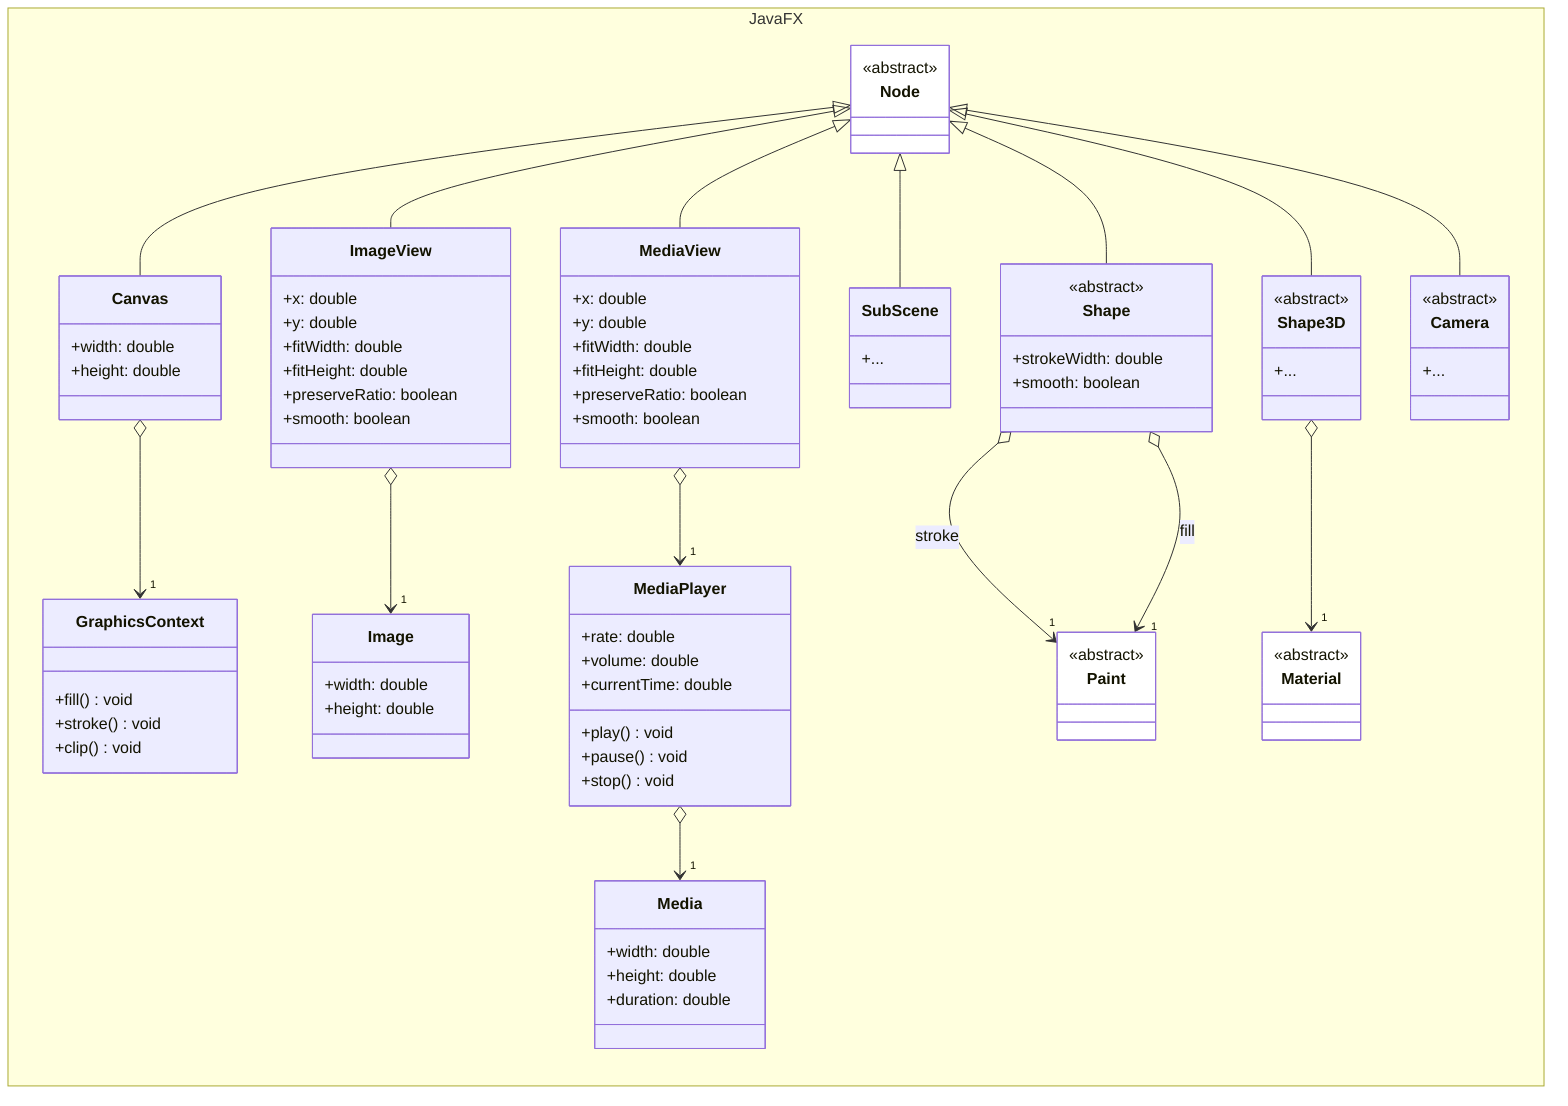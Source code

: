 classDiagram

    direction LR

    namespace JavaFX {
        
        class Node {
            <<abstract>>
        }

        class ImageView {
            +x: double
            +y: double
            +fitWidth: double
            +fitHeight: double
            +preserveRatio: boolean
            +smooth: boolean
        }

        class MediaView {
            +x: double
            +y: double
            +fitWidth: double
            +fitHeight: double
            +preserveRatio: boolean
            +smooth: boolean
        }

        class Canvas {
            +width: double
            +height: double
        }

        class GraphicsContext {
            +fill() void
            +stroke() void
            +clip() void
        }

        class Image {
            +width: double
            +height: double
        }

        class MediaPlayer {
            +rate: double
            +volume: double
            +currentTime: double
            +play() void
            +pause() void
            +stop() void
        }

        class Media {
            +width: double
            +height: double
            +duration: double
        }

        class SubScene {
            +...
        }

        class Shape {
            <<abstract>>
            +strokeWidth: double
            +smooth: boolean
        }

        class Shape3D {
            <<abstract>>
            +...
        }

        class Camera {
            <<abstract>>
            +...
        }

        class Paint {
            <<abstract>>
        }

        class Material {
            <<abstract>>
        }

    }

    Node <|-- ImageView

    Node <|-- MediaView

    Node <|-- Canvas

    Node <|-- SubScene
    
    Node <|-- Shape

    Node <|-- Shape3D

    Node <|-- Camera

    Canvas o-->"1" GraphicsContext

    ImageView o-->"1" Image

    MediaView o-->"1" MediaPlayer

    MediaPlayer o-->"1" Media

    Shape o-->"1" Paint: stroke
    Shape o-->"1" Paint: fill

    Shape3D o-->"1" Material

    style Node fill:white
    style Paint fill:white
    style Material fill:white